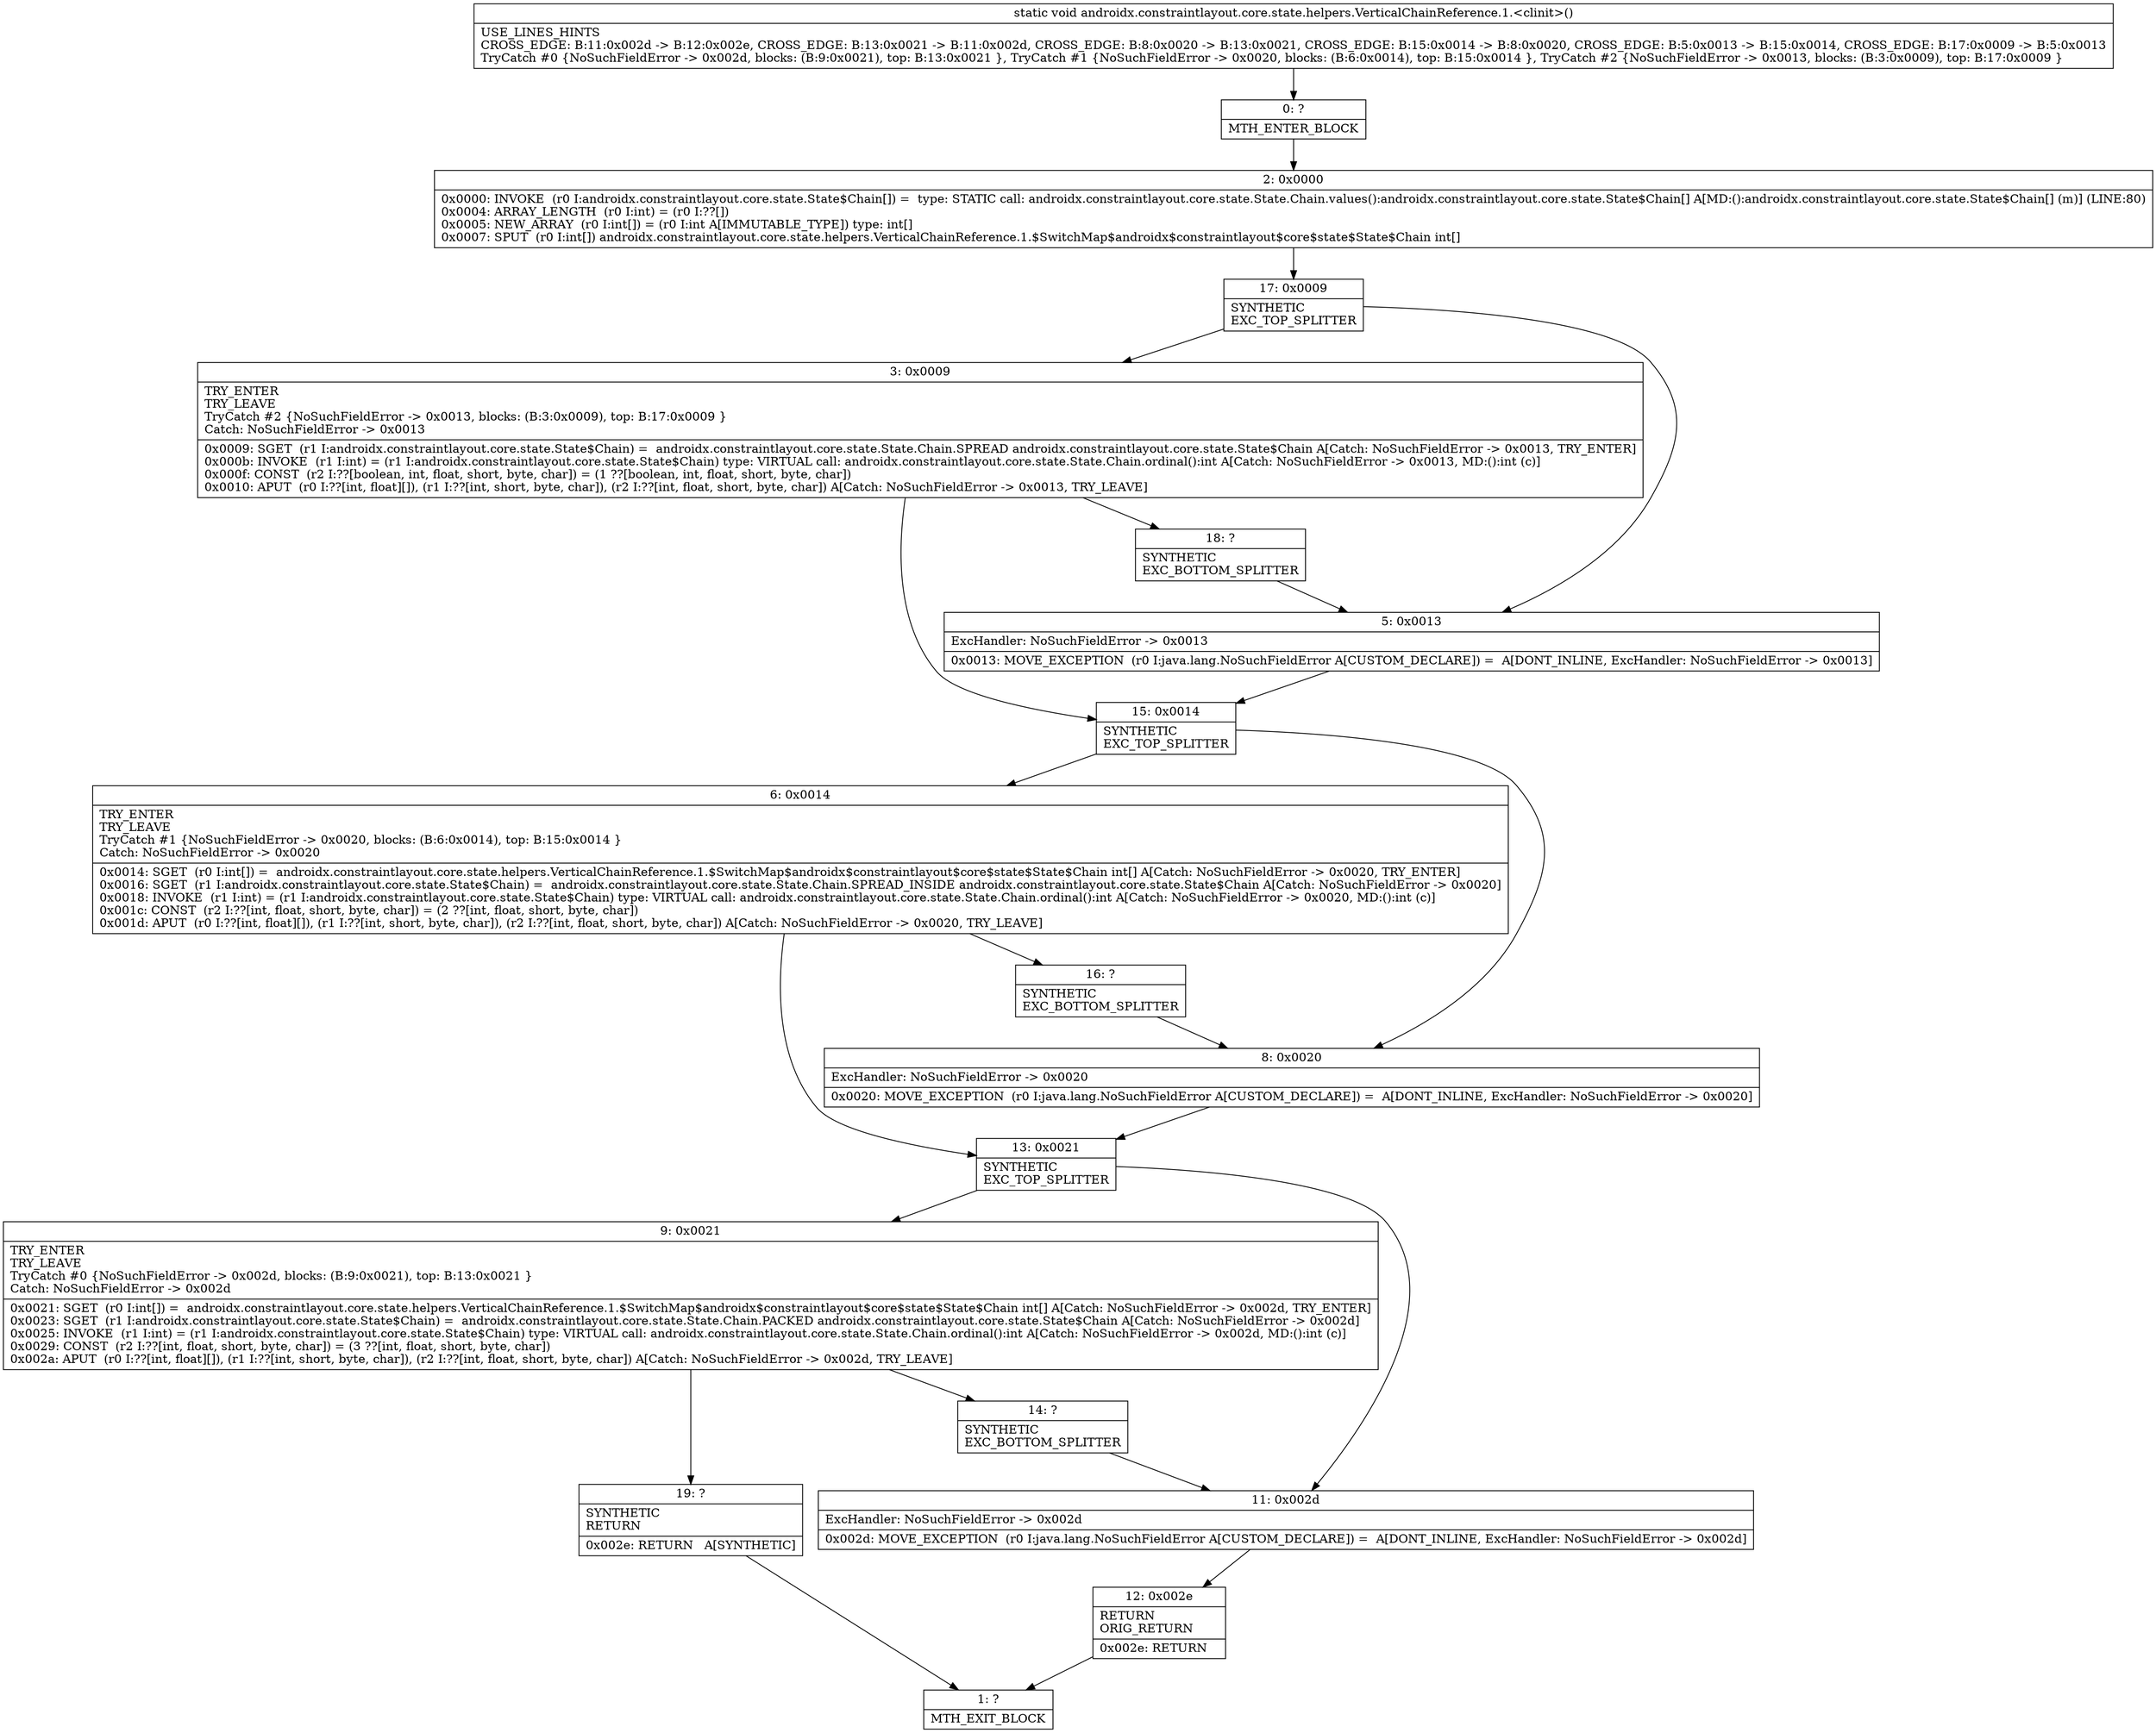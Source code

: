 digraph "CFG forandroidx.constraintlayout.core.state.helpers.VerticalChainReference.1.\<clinit\>()V" {
Node_0 [shape=record,label="{0\:\ ?|MTH_ENTER_BLOCK\l}"];
Node_2 [shape=record,label="{2\:\ 0x0000|0x0000: INVOKE  (r0 I:androidx.constraintlayout.core.state.State$Chain[]) =  type: STATIC call: androidx.constraintlayout.core.state.State.Chain.values():androidx.constraintlayout.core.state.State$Chain[] A[MD:():androidx.constraintlayout.core.state.State$Chain[] (m)] (LINE:80)\l0x0004: ARRAY_LENGTH  (r0 I:int) = (r0 I:??[]) \l0x0005: NEW_ARRAY  (r0 I:int[]) = (r0 I:int A[IMMUTABLE_TYPE]) type: int[] \l0x0007: SPUT  (r0 I:int[]) androidx.constraintlayout.core.state.helpers.VerticalChainReference.1.$SwitchMap$androidx$constraintlayout$core$state$State$Chain int[] \l}"];
Node_17 [shape=record,label="{17\:\ 0x0009|SYNTHETIC\lEXC_TOP_SPLITTER\l}"];
Node_3 [shape=record,label="{3\:\ 0x0009|TRY_ENTER\lTRY_LEAVE\lTryCatch #2 \{NoSuchFieldError \-\> 0x0013, blocks: (B:3:0x0009), top: B:17:0x0009 \}\lCatch: NoSuchFieldError \-\> 0x0013\l|0x0009: SGET  (r1 I:androidx.constraintlayout.core.state.State$Chain) =  androidx.constraintlayout.core.state.State.Chain.SPREAD androidx.constraintlayout.core.state.State$Chain A[Catch: NoSuchFieldError \-\> 0x0013, TRY_ENTER]\l0x000b: INVOKE  (r1 I:int) = (r1 I:androidx.constraintlayout.core.state.State$Chain) type: VIRTUAL call: androidx.constraintlayout.core.state.State.Chain.ordinal():int A[Catch: NoSuchFieldError \-\> 0x0013, MD:():int (c)]\l0x000f: CONST  (r2 I:??[boolean, int, float, short, byte, char]) = (1 ??[boolean, int, float, short, byte, char]) \l0x0010: APUT  (r0 I:??[int, float][]), (r1 I:??[int, short, byte, char]), (r2 I:??[int, float, short, byte, char]) A[Catch: NoSuchFieldError \-\> 0x0013, TRY_LEAVE]\l}"];
Node_15 [shape=record,label="{15\:\ 0x0014|SYNTHETIC\lEXC_TOP_SPLITTER\l}"];
Node_6 [shape=record,label="{6\:\ 0x0014|TRY_ENTER\lTRY_LEAVE\lTryCatch #1 \{NoSuchFieldError \-\> 0x0020, blocks: (B:6:0x0014), top: B:15:0x0014 \}\lCatch: NoSuchFieldError \-\> 0x0020\l|0x0014: SGET  (r0 I:int[]) =  androidx.constraintlayout.core.state.helpers.VerticalChainReference.1.$SwitchMap$androidx$constraintlayout$core$state$State$Chain int[] A[Catch: NoSuchFieldError \-\> 0x0020, TRY_ENTER]\l0x0016: SGET  (r1 I:androidx.constraintlayout.core.state.State$Chain) =  androidx.constraintlayout.core.state.State.Chain.SPREAD_INSIDE androidx.constraintlayout.core.state.State$Chain A[Catch: NoSuchFieldError \-\> 0x0020]\l0x0018: INVOKE  (r1 I:int) = (r1 I:androidx.constraintlayout.core.state.State$Chain) type: VIRTUAL call: androidx.constraintlayout.core.state.State.Chain.ordinal():int A[Catch: NoSuchFieldError \-\> 0x0020, MD:():int (c)]\l0x001c: CONST  (r2 I:??[int, float, short, byte, char]) = (2 ??[int, float, short, byte, char]) \l0x001d: APUT  (r0 I:??[int, float][]), (r1 I:??[int, short, byte, char]), (r2 I:??[int, float, short, byte, char]) A[Catch: NoSuchFieldError \-\> 0x0020, TRY_LEAVE]\l}"];
Node_13 [shape=record,label="{13\:\ 0x0021|SYNTHETIC\lEXC_TOP_SPLITTER\l}"];
Node_9 [shape=record,label="{9\:\ 0x0021|TRY_ENTER\lTRY_LEAVE\lTryCatch #0 \{NoSuchFieldError \-\> 0x002d, blocks: (B:9:0x0021), top: B:13:0x0021 \}\lCatch: NoSuchFieldError \-\> 0x002d\l|0x0021: SGET  (r0 I:int[]) =  androidx.constraintlayout.core.state.helpers.VerticalChainReference.1.$SwitchMap$androidx$constraintlayout$core$state$State$Chain int[] A[Catch: NoSuchFieldError \-\> 0x002d, TRY_ENTER]\l0x0023: SGET  (r1 I:androidx.constraintlayout.core.state.State$Chain) =  androidx.constraintlayout.core.state.State.Chain.PACKED androidx.constraintlayout.core.state.State$Chain A[Catch: NoSuchFieldError \-\> 0x002d]\l0x0025: INVOKE  (r1 I:int) = (r1 I:androidx.constraintlayout.core.state.State$Chain) type: VIRTUAL call: androidx.constraintlayout.core.state.State.Chain.ordinal():int A[Catch: NoSuchFieldError \-\> 0x002d, MD:():int (c)]\l0x0029: CONST  (r2 I:??[int, float, short, byte, char]) = (3 ??[int, float, short, byte, char]) \l0x002a: APUT  (r0 I:??[int, float][]), (r1 I:??[int, short, byte, char]), (r2 I:??[int, float, short, byte, char]) A[Catch: NoSuchFieldError \-\> 0x002d, TRY_LEAVE]\l}"];
Node_14 [shape=record,label="{14\:\ ?|SYNTHETIC\lEXC_BOTTOM_SPLITTER\l}"];
Node_19 [shape=record,label="{19\:\ ?|SYNTHETIC\lRETURN\l|0x002e: RETURN   A[SYNTHETIC]\l}"];
Node_1 [shape=record,label="{1\:\ ?|MTH_EXIT_BLOCK\l}"];
Node_11 [shape=record,label="{11\:\ 0x002d|ExcHandler: NoSuchFieldError \-\> 0x002d\l|0x002d: MOVE_EXCEPTION  (r0 I:java.lang.NoSuchFieldError A[CUSTOM_DECLARE]) =  A[DONT_INLINE, ExcHandler: NoSuchFieldError \-\> 0x002d]\l}"];
Node_12 [shape=record,label="{12\:\ 0x002e|RETURN\lORIG_RETURN\l|0x002e: RETURN   \l}"];
Node_16 [shape=record,label="{16\:\ ?|SYNTHETIC\lEXC_BOTTOM_SPLITTER\l}"];
Node_8 [shape=record,label="{8\:\ 0x0020|ExcHandler: NoSuchFieldError \-\> 0x0020\l|0x0020: MOVE_EXCEPTION  (r0 I:java.lang.NoSuchFieldError A[CUSTOM_DECLARE]) =  A[DONT_INLINE, ExcHandler: NoSuchFieldError \-\> 0x0020]\l}"];
Node_18 [shape=record,label="{18\:\ ?|SYNTHETIC\lEXC_BOTTOM_SPLITTER\l}"];
Node_5 [shape=record,label="{5\:\ 0x0013|ExcHandler: NoSuchFieldError \-\> 0x0013\l|0x0013: MOVE_EXCEPTION  (r0 I:java.lang.NoSuchFieldError A[CUSTOM_DECLARE]) =  A[DONT_INLINE, ExcHandler: NoSuchFieldError \-\> 0x0013]\l}"];
MethodNode[shape=record,label="{static void androidx.constraintlayout.core.state.helpers.VerticalChainReference.1.\<clinit\>()  | USE_LINES_HINTS\lCROSS_EDGE: B:11:0x002d \-\> B:12:0x002e, CROSS_EDGE: B:13:0x0021 \-\> B:11:0x002d, CROSS_EDGE: B:8:0x0020 \-\> B:13:0x0021, CROSS_EDGE: B:15:0x0014 \-\> B:8:0x0020, CROSS_EDGE: B:5:0x0013 \-\> B:15:0x0014, CROSS_EDGE: B:17:0x0009 \-\> B:5:0x0013\lTryCatch #0 \{NoSuchFieldError \-\> 0x002d, blocks: (B:9:0x0021), top: B:13:0x0021 \}, TryCatch #1 \{NoSuchFieldError \-\> 0x0020, blocks: (B:6:0x0014), top: B:15:0x0014 \}, TryCatch #2 \{NoSuchFieldError \-\> 0x0013, blocks: (B:3:0x0009), top: B:17:0x0009 \}\l}"];
MethodNode -> Node_0;Node_0 -> Node_2;
Node_2 -> Node_17;
Node_17 -> Node_3;
Node_17 -> Node_5;
Node_3 -> Node_15;
Node_3 -> Node_18;
Node_15 -> Node_6;
Node_15 -> Node_8;
Node_6 -> Node_13;
Node_6 -> Node_16;
Node_13 -> Node_9;
Node_13 -> Node_11;
Node_9 -> Node_14;
Node_9 -> Node_19;
Node_14 -> Node_11;
Node_19 -> Node_1;
Node_11 -> Node_12;
Node_12 -> Node_1;
Node_16 -> Node_8;
Node_8 -> Node_13;
Node_18 -> Node_5;
Node_5 -> Node_15;
}

